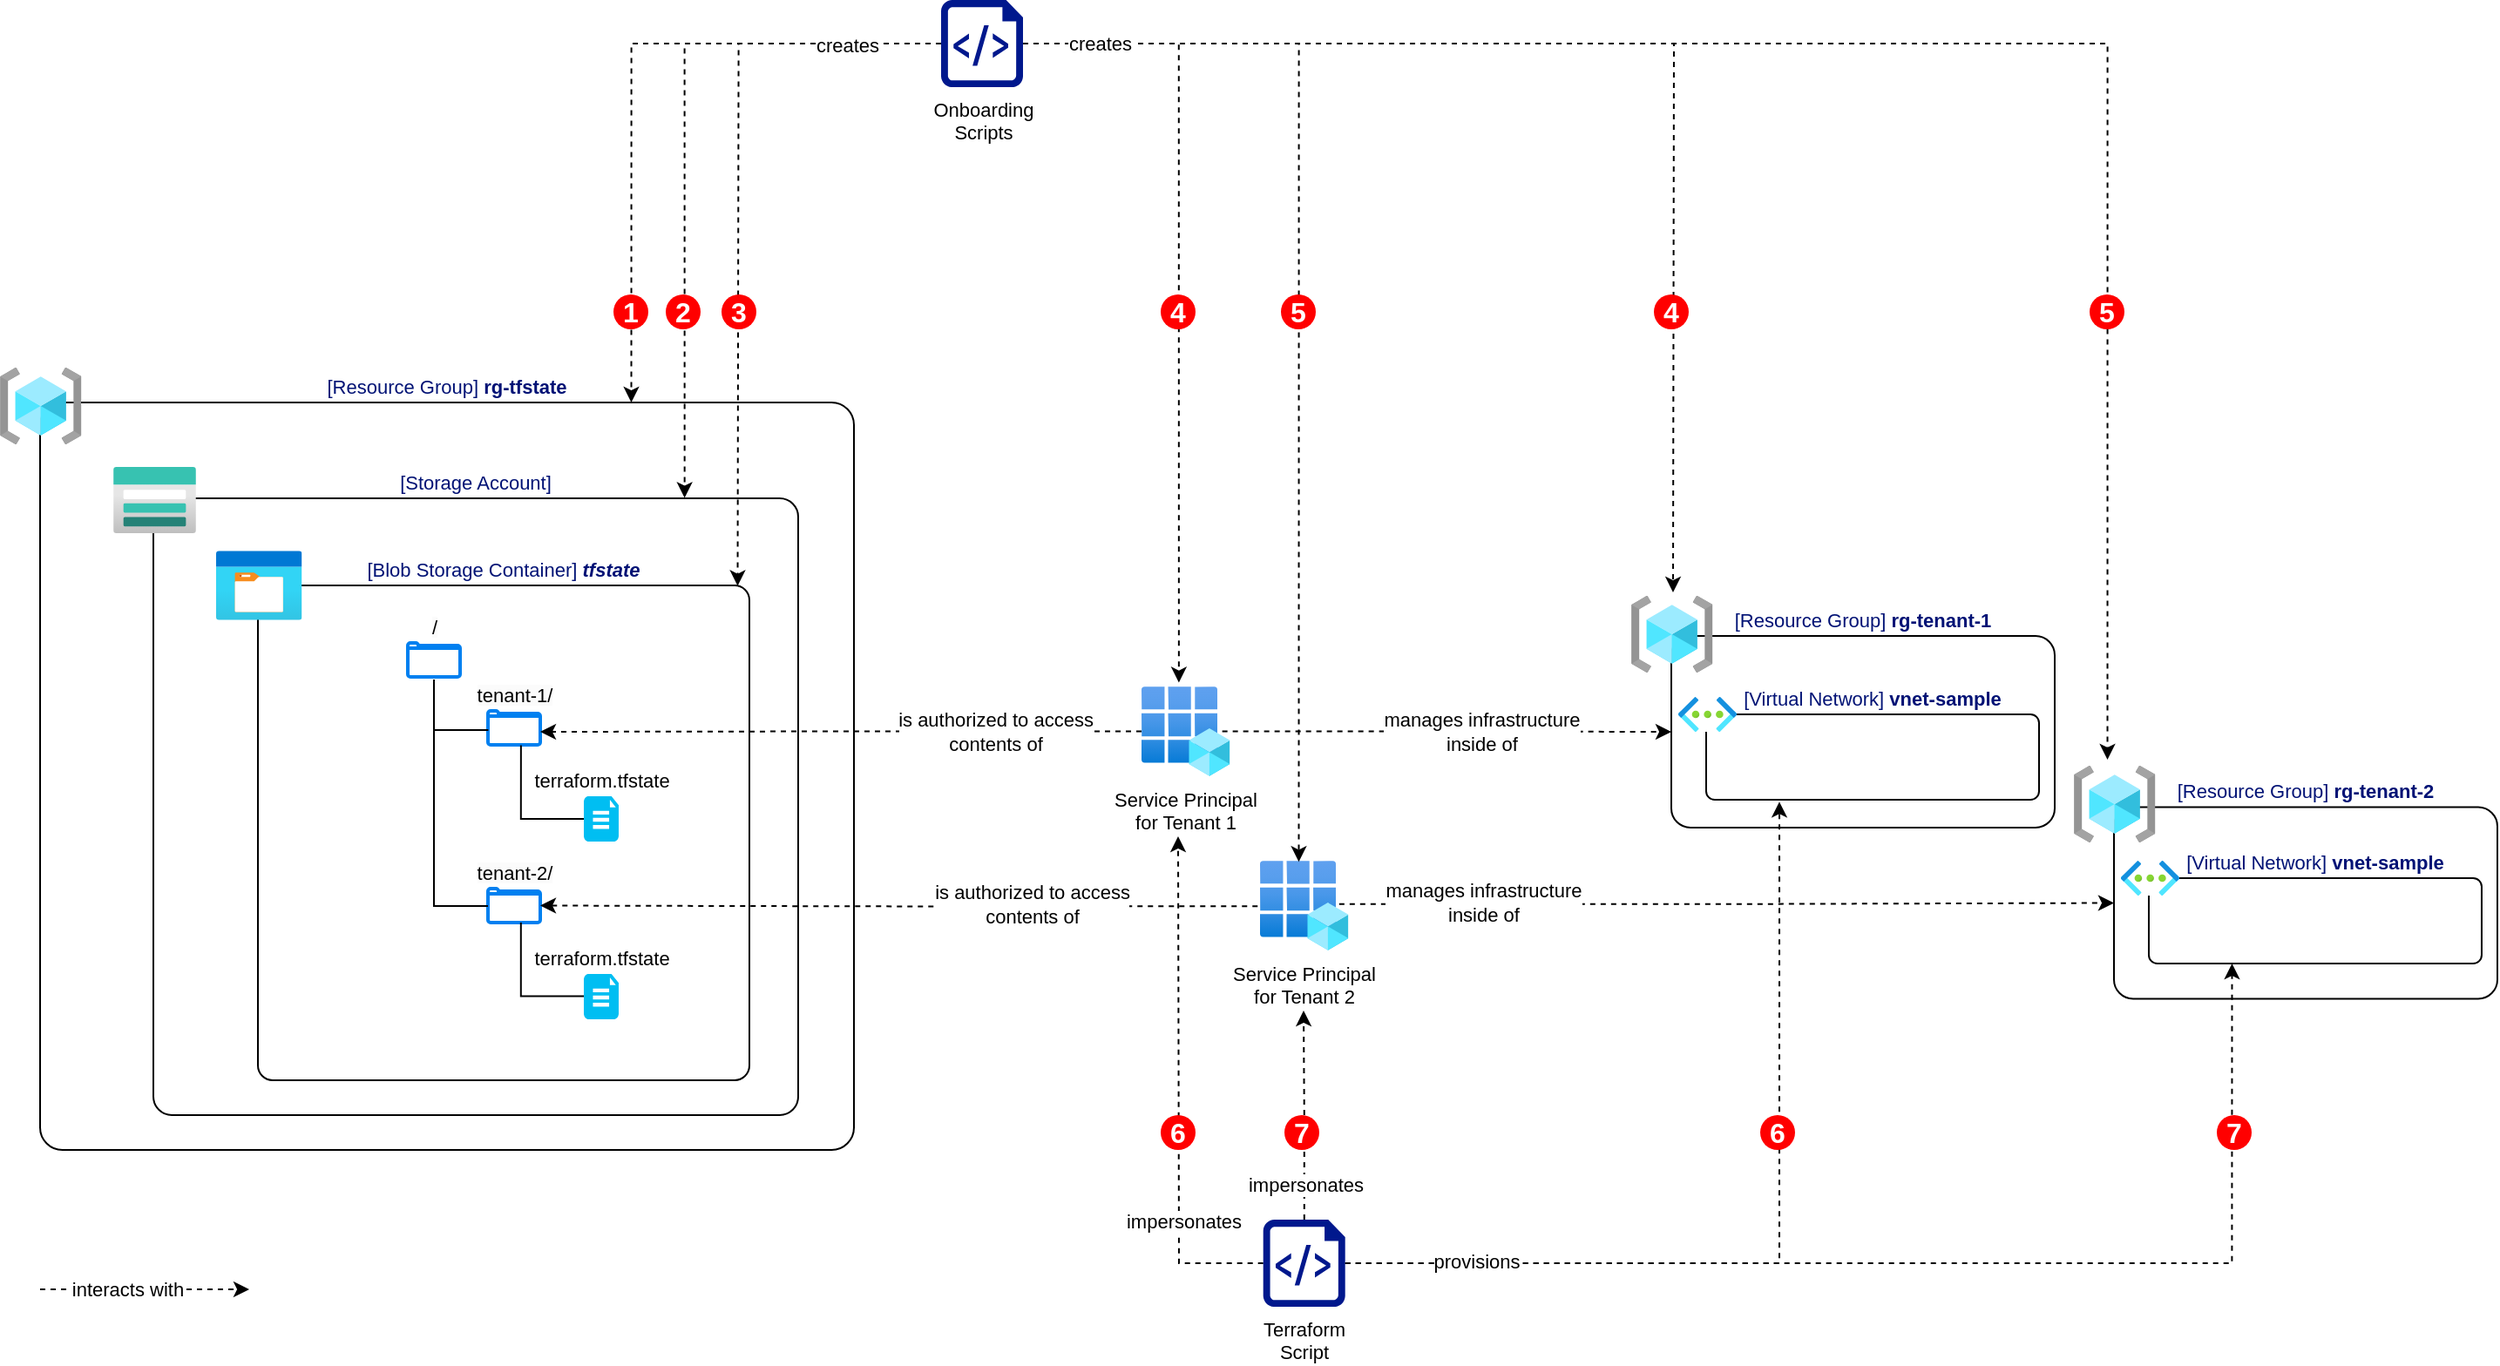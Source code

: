 <mxfile version="24.7.8">
  <diagram name="Diagram" id="D8pQWr4L4pjnIDr_I5-9">
    <mxGraphModel dx="2072" dy="1211" grid="1" gridSize="10" guides="1" tooltips="1" connect="1" arrows="1" fold="1" page="1" pageScale="1" pageWidth="850" pageHeight="1100" math="0" shadow="0">
      <root>
        <mxCell id="EHuBInG1ZAGY9Ou18AHe-0" />
        <mxCell id="EHuBInG1ZAGY9Ou18AHe-1" parent="EHuBInG1ZAGY9Ou18AHe-0" />
        <mxCell id="FxmDVrNTtctOI9COUNSL-10" style="edgeStyle=orthogonalEdgeStyle;rounded=0;orthogonalLoop=1;jettySize=auto;html=1;dashed=1;strokeColor=default;align=center;verticalAlign=middle;fontFamily=Helvetica;fontSize=11;fontColor=default;labelBackgroundColor=default;endArrow=classic;exitX=1;exitY=0.5;exitDx=0;exitDy=0;exitPerimeter=0;entryX=0.412;entryY=-0.08;entryDx=0;entryDy=0;entryPerimeter=0;" edge="1" parent="EHuBInG1ZAGY9Ou18AHe-1" source="HCL168uVD7HzCAb61cff-25" target="HCL168uVD7HzCAb61cff-24">
          <mxGeometry relative="1" as="geometry">
            <mxPoint x="667" y="135" as="sourcePoint" />
            <mxPoint x="1040" y="450" as="targetPoint" />
          </mxGeometry>
        </mxCell>
        <mxCell id="FxmDVrNTtctOI9COUNSL-8" style="edgeStyle=orthogonalEdgeStyle;rounded=0;orthogonalLoop=1;jettySize=auto;html=1;dashed=1;strokeColor=default;align=center;verticalAlign=middle;fontFamily=Helvetica;fontSize=11;fontColor=default;labelBackgroundColor=default;endArrow=classic;exitX=1;exitY=0.5;exitDx=0;exitDy=0;exitPerimeter=0;" edge="1" parent="EHuBInG1ZAGY9Ou18AHe-1" source="HCL168uVD7HzCAb61cff-25">
          <mxGeometry relative="1" as="geometry">
            <mxPoint x="667" y="135" as="sourcePoint" />
            <mxPoint x="1030" y="440" as="targetPoint" />
          </mxGeometry>
        </mxCell>
        <mxCell id="EHuBInG1ZAGY9Ou18AHe-3" value="&lt;font color=&quot;#001275&quot; style=&quot;font-size: 11px;&quot;&gt;&lt;span style=&quot;font-size: 11px;&quot;&gt;[Resource Group] &lt;b&gt;rg-tfstate&lt;/b&gt;&lt;/span&gt;&lt;/font&gt;" style="rounded=1;whiteSpace=wrap;html=1;fillColor=none;fontColor=#ffffff;strokeColor=#000000;labelPosition=center;verticalLabelPosition=top;align=center;verticalAlign=bottom;arcSize=3;fontSize=11;" vertex="1" parent="EHuBInG1ZAGY9Ou18AHe-1">
          <mxGeometry x="93" y="331" width="467" height="429" as="geometry" />
        </mxCell>
        <mxCell id="EHuBInG1ZAGY9Ou18AHe-4" value="&lt;font color=&quot;#001275&quot; style=&quot;font-size: 11px;&quot;&gt;[Storage Account]&lt;/font&gt;" style="rounded=1;whiteSpace=wrap;html=1;fillColor=none;fontColor=#ffffff;strokeColor=#000000;labelPosition=center;verticalLabelPosition=top;align=center;verticalAlign=bottom;arcSize=3;fontFamily=Helvetica;fontSize=11;" vertex="1" parent="EHuBInG1ZAGY9Ou18AHe-1">
          <mxGeometry x="158" y="386" width="370" height="354" as="geometry" />
        </mxCell>
        <mxCell id="EHuBInG1ZAGY9Ou18AHe-5" value="&lt;font color=&quot;#001275&quot; style=&quot;font-size: 11px;&quot;&gt;[Blob Storage Container] &lt;i&gt;&lt;b&gt;tfstate&lt;/b&gt;&lt;/i&gt;&lt;/font&gt;" style="rounded=1;whiteSpace=wrap;html=1;fillColor=none;fontColor=#ffffff;strokeColor=#000000;labelPosition=center;verticalLabelPosition=top;align=center;verticalAlign=bottom;arcSize=3;fontFamily=Helvetica;fontSize=11;" vertex="1" parent="EHuBInG1ZAGY9Ou18AHe-1">
          <mxGeometry x="218" y="436" width="282" height="284" as="geometry" />
        </mxCell>
        <mxCell id="EHuBInG1ZAGY9Ou18AHe-8" value="&lt;font style=&quot;font-size: 11px;&quot;&gt;&lt;font style=&quot;font-size: 11px;&quot;&gt;terraform.tfstate&lt;/font&gt;&lt;br style=&quot;font-size: 11px;&quot;&gt;&lt;/font&gt;" style="verticalLabelPosition=top;html=1;verticalAlign=bottom;align=center;strokeColor=none;fillColor=#00BEF2;shape=mxgraph.azure.file_2;pointerEvents=1;fontSize=11;labelPosition=center;" vertex="1" parent="EHuBInG1ZAGY9Ou18AHe-1">
          <mxGeometry x="405" y="557" width="20" height="26" as="geometry" />
        </mxCell>
        <mxCell id="EHuBInG1ZAGY9Ou18AHe-9" value="" style="image;aspect=fixed;html=1;points=[];align=center;fontSize=11;image=img/lib/azure2/storage/Storage_Accounts.svg;" vertex="1" parent="EHuBInG1ZAGY9Ou18AHe-1">
          <mxGeometry x="135" y="368" width="47.5" height="38" as="geometry" />
        </mxCell>
        <mxCell id="EHuBInG1ZAGY9Ou18AHe-10" value="" style="image;aspect=fixed;html=1;points=[];align=center;fontSize=11;image=img/lib/azure2/general/Storage_Container.svg;" vertex="1" parent="EHuBInG1ZAGY9Ou18AHe-1">
          <mxGeometry x="194" y="416" width="49.23" height="40" as="geometry" />
        </mxCell>
        <mxCell id="EHuBInG1ZAGY9Ou18AHe-11" value="Service Principal &lt;br style=&quot;font-size: 11px;&quot;&gt;for Tenant 1" style="image;aspect=fixed;html=1;points=[];align=center;fontSize=11;image=img/lib/azure2/identity/App_Registrations.svg;" vertex="1" parent="EHuBInG1ZAGY9Ou18AHe-1">
          <mxGeometry x="725" y="494" width="50.69" height="51.5" as="geometry" />
        </mxCell>
        <mxCell id="EHuBInG1ZAGY9Ou18AHe-22" value="&lt;span style=&quot;font-size: 11px; background-color: rgb(251, 251, 251);&quot;&gt;tenant-1/&lt;/span&gt;" style="html=1;verticalLabelPosition=top;align=center;labelBackgroundColor=#ffffff;verticalAlign=bottom;strokeWidth=2;strokeColor=#0080F0;shadow=0;dashed=0;shape=mxgraph.ios7.icons.folder;labelPosition=center;fontSize=11;" vertex="1" parent="EHuBInG1ZAGY9Ou18AHe-1">
          <mxGeometry x="350" y="508" width="30" height="19.5" as="geometry" />
        </mxCell>
        <mxCell id="EHuBInG1ZAGY9Ou18AHe-28" value="" style="image;aspect=fixed;html=1;points=[];align=center;fontSize=11;image=img/lib/azure2/general/Resource_Groups.svg;" vertex="1" parent="EHuBInG1ZAGY9Ou18AHe-1">
          <mxGeometry x="70" y="311" width="46.75" height="44" as="geometry" />
        </mxCell>
        <mxCell id="EHuBInG1ZAGY9Ou18AHe-29" value="&lt;span style=&quot;font-size: 11px; background-color: rgb(251, 251, 251);&quot;&gt;/&lt;/span&gt;" style="html=1;verticalLabelPosition=top;align=center;labelBackgroundColor=#ffffff;verticalAlign=bottom;strokeWidth=2;strokeColor=#0080F0;shadow=0;dashed=0;shape=mxgraph.ios7.icons.folder;labelPosition=center;fontSize=11;" vertex="1" parent="EHuBInG1ZAGY9Ou18AHe-1">
          <mxGeometry x="304" y="469" width="30" height="19.5" as="geometry" />
        </mxCell>
        <mxCell id="EHuBInG1ZAGY9Ou18AHe-30" style="edgeStyle=orthogonalEdgeStyle;rounded=0;orthogonalLoop=1;jettySize=auto;html=1;endArrow=none;endFill=0;entryX=0.005;entryY=0.589;entryDx=0;entryDy=0;entryPerimeter=0;fontSize=11;" edge="1" parent="EHuBInG1ZAGY9Ou18AHe-1" target="EHuBInG1ZAGY9Ou18AHe-22">
          <mxGeometry relative="1" as="geometry">
            <Array as="points">
              <mxPoint x="319" y="519" />
              <mxPoint x="350" y="519" />
            </Array>
            <mxPoint x="350" y="513" as="targetPoint" />
            <mxPoint x="319" y="519" as="sourcePoint" />
          </mxGeometry>
        </mxCell>
        <mxCell id="EHuBInG1ZAGY9Ou18AHe-31" style="edgeStyle=orthogonalEdgeStyle;rounded=0;orthogonalLoop=1;jettySize=auto;html=1;dashed=1;fontSize=11;" edge="1" parent="EHuBInG1ZAGY9Ou18AHe-1" source="EHuBInG1ZAGY9Ou18AHe-11">
          <mxGeometry relative="1" as="geometry">
            <mxPoint x="380" y="520" as="targetPoint" />
          </mxGeometry>
        </mxCell>
        <mxCell id="EHuBInG1ZAGY9Ou18AHe-32" value="is authorized to access&lt;br style=&quot;font-size: 11px;&quot;&gt;contents of" style="edgeLabel;html=1;align=center;verticalAlign=middle;resizable=0;points=[];fontSize=11;" vertex="1" connectable="0" parent="EHuBInG1ZAGY9Ou18AHe-31">
          <mxGeometry x="-0.506" y="1" relative="1" as="geometry">
            <mxPoint x="1" y="-1" as="offset" />
          </mxGeometry>
        </mxCell>
        <mxCell id="HCL168uVD7HzCAb61cff-1" style="edgeStyle=orthogonalEdgeStyle;rounded=0;orthogonalLoop=1;jettySize=auto;html=1;endArrow=none;endFill=0;entryX=0;entryY=0.5;entryDx=0;entryDy=0;entryPerimeter=0;exitX=0.631;exitY=1.062;exitDx=0;exitDy=0;exitPerimeter=0;fontSize=11;" edge="1" parent="EHuBInG1ZAGY9Ou18AHe-1" target="EHuBInG1ZAGY9Ou18AHe-8">
          <mxGeometry relative="1" as="geometry">
            <Array as="points">
              <mxPoint x="369" y="570" />
              <mxPoint x="405" y="570" />
            </Array>
            <mxPoint x="404" y="557" as="targetPoint" />
            <mxPoint x="368.93" y="527.709" as="sourcePoint" />
          </mxGeometry>
        </mxCell>
        <mxCell id="HCL168uVD7HzCAb61cff-3" value="&lt;font style=&quot;font-size: 11px;&quot;&gt;&lt;font style=&quot;font-size: 11px;&quot;&gt;terraform.tfstate&lt;/font&gt;&lt;br style=&quot;font-size: 11px;&quot;&gt;&lt;/font&gt;" style="verticalLabelPosition=top;html=1;verticalAlign=bottom;align=center;strokeColor=none;fillColor=#00BEF2;shape=mxgraph.azure.file_2;pointerEvents=1;fontSize=11;labelPosition=center;" vertex="1" parent="EHuBInG1ZAGY9Ou18AHe-1">
          <mxGeometry x="405" y="659" width="20" height="26" as="geometry" />
        </mxCell>
        <mxCell id="HCL168uVD7HzCAb61cff-4" value="&lt;span style=&quot;font-size: 11px; background-color: rgb(251, 251, 251);&quot;&gt;tenant-2/&lt;/span&gt;" style="html=1;verticalLabelPosition=top;align=center;labelBackgroundColor=#ffffff;verticalAlign=bottom;strokeWidth=2;strokeColor=#0080F0;shadow=0;dashed=0;shape=mxgraph.ios7.icons.folder;labelPosition=center;fontSize=11;" vertex="1" parent="EHuBInG1ZAGY9Ou18AHe-1">
          <mxGeometry x="350" y="610" width="30" height="19.5" as="geometry" />
        </mxCell>
        <mxCell id="HCL168uVD7HzCAb61cff-5" style="edgeStyle=orthogonalEdgeStyle;rounded=0;orthogonalLoop=1;jettySize=auto;html=1;endArrow=none;endFill=0;entryX=0;entryY=0.5;entryDx=0;entryDy=0;entryPerimeter=0;exitX=0.631;exitY=1.062;exitDx=0;exitDy=0;exitPerimeter=0;fontSize=11;" edge="1" parent="EHuBInG1ZAGY9Ou18AHe-1">
          <mxGeometry relative="1" as="geometry">
            <Array as="points">
              <mxPoint x="368.97" y="671.79" />
              <mxPoint x="404.97" y="671.79" />
            </Array>
            <mxPoint x="404.97" y="671.79" as="targetPoint" />
            <mxPoint x="368.9" y="629.499" as="sourcePoint" />
          </mxGeometry>
        </mxCell>
        <mxCell id="HCL168uVD7HzCAb61cff-6" style="edgeStyle=orthogonalEdgeStyle;rounded=0;orthogonalLoop=1;jettySize=auto;html=1;endArrow=none;endFill=0;fontSize=11;" edge="1" parent="EHuBInG1ZAGY9Ou18AHe-1">
          <mxGeometry relative="1" as="geometry">
            <Array as="points">
              <mxPoint x="319" y="620" />
              <mxPoint x="350" y="620" />
            </Array>
            <mxPoint x="350" y="620" as="targetPoint" />
            <mxPoint x="319" y="490" as="sourcePoint" />
          </mxGeometry>
        </mxCell>
        <mxCell id="HCL168uVD7HzCAb61cff-7" value="Service Principal &lt;br style=&quot;font-size: 11px;&quot;&gt;for Tenant 2" style="image;aspect=fixed;html=1;points=[];align=center;fontSize=11;image=img/lib/azure2/identity/App_Registrations.svg;" vertex="1" parent="EHuBInG1ZAGY9Ou18AHe-1">
          <mxGeometry x="793" y="594" width="50.69" height="51.5" as="geometry" />
        </mxCell>
        <mxCell id="HCL168uVD7HzCAb61cff-8" style="edgeStyle=orthogonalEdgeStyle;rounded=0;orthogonalLoop=1;jettySize=auto;html=1;dashed=1;entryX=1;entryY=0.5;entryDx=0;entryDy=0;entryPerimeter=0;exitX=-0.027;exitY=0.508;exitDx=0;exitDy=0;exitPerimeter=0;fontSize=11;" edge="1" parent="EHuBInG1ZAGY9Ou18AHe-1" source="HCL168uVD7HzCAb61cff-7">
          <mxGeometry relative="1" as="geometry">
            <mxPoint x="380" y="619.75" as="targetPoint" />
            <mxPoint x="715" y="477.75" as="sourcePoint" />
          </mxGeometry>
        </mxCell>
        <mxCell id="HCL168uVD7HzCAb61cff-9" value="is authorized to access&lt;br style=&quot;font-size: 11px;&quot;&gt;contents of" style="edgeLabel;html=1;align=center;verticalAlign=middle;resizable=0;points=[];fontSize=11;" vertex="1" connectable="0" parent="HCL168uVD7HzCAb61cff-8">
          <mxGeometry x="-0.506" y="1" relative="1" as="geometry">
            <mxPoint x="-28" y="-2" as="offset" />
          </mxGeometry>
        </mxCell>
        <mxCell id="HCL168uVD7HzCAb61cff-10" value="&lt;font color=&quot;#001275&quot; style=&quot;font-size: 11px;&quot;&gt;&lt;span style=&quot;font-size: 11px;&quot;&gt;[Resource Group] &lt;b&gt;rg-tenant-1&lt;/b&gt;&lt;/span&gt;&lt;/font&gt;" style="rounded=1;whiteSpace=wrap;html=1;labelPosition=center;verticalLabelPosition=top;align=center;verticalAlign=bottom;arcSize=10;fontSize=11;" vertex="1" parent="EHuBInG1ZAGY9Ou18AHe-1">
          <mxGeometry x="1029" y="465" width="220" height="110" as="geometry" />
        </mxCell>
        <mxCell id="HCL168uVD7HzCAb61cff-11" value="&lt;font color=&quot;#001275&quot; style=&quot;font-size: 11px;&quot;&gt;&lt;span style=&quot;font-size: 11px;&quot;&gt;[Resource Group] &lt;b&gt;rg-tenant-2&lt;/b&gt;&lt;/span&gt;&lt;/font&gt;" style="rounded=1;whiteSpace=wrap;html=1;labelPosition=center;verticalLabelPosition=top;align=center;verticalAlign=bottom;arcSize=10;fontSize=11;" vertex="1" parent="EHuBInG1ZAGY9Ou18AHe-1">
          <mxGeometry x="1283" y="563.25" width="220" height="110" as="geometry" />
        </mxCell>
        <mxCell id="HCL168uVD7HzCAb61cff-13" style="edgeStyle=orthogonalEdgeStyle;rounded=0;orthogonalLoop=1;jettySize=auto;html=1;dashed=1;fontSize=11;entryX=0;entryY=0.5;entryDx=0;entryDy=0;exitX=0.914;exitY=0.5;exitDx=0;exitDy=0;exitPerimeter=0;" edge="1" parent="EHuBInG1ZAGY9Ou18AHe-1" source="EHuBInG1ZAGY9Ou18AHe-11" target="HCL168uVD7HzCAb61cff-10">
          <mxGeometry relative="1" as="geometry">
            <mxPoint x="390" y="530" as="targetPoint" />
            <mxPoint x="760" y="530" as="sourcePoint" />
          </mxGeometry>
        </mxCell>
        <mxCell id="HCL168uVD7HzCAb61cff-14" value="manages infrastructure &lt;br&gt;inside of" style="edgeLabel;html=1;align=center;verticalAlign=middle;resizable=0;points=[];fontSize=11;" vertex="1" connectable="0" parent="HCL168uVD7HzCAb61cff-13">
          <mxGeometry x="-0.506" y="1" relative="1" as="geometry">
            <mxPoint x="85" y="1" as="offset" />
          </mxGeometry>
        </mxCell>
        <mxCell id="HCL168uVD7HzCAb61cff-15" style="edgeStyle=orthogonalEdgeStyle;rounded=0;orthogonalLoop=1;jettySize=auto;html=1;dashed=1;fontSize=11;entryX=0;entryY=0.5;entryDx=0;entryDy=0;exitX=0.896;exitY=0.483;exitDx=0;exitDy=0;exitPerimeter=0;" edge="1" parent="EHuBInG1ZAGY9Ou18AHe-1" source="HCL168uVD7HzCAb61cff-7" target="HCL168uVD7HzCAb61cff-11">
          <mxGeometry relative="1" as="geometry">
            <mxPoint x="1040" y="530" as="targetPoint" />
            <mxPoint x="806" y="530" as="sourcePoint" />
          </mxGeometry>
        </mxCell>
        <mxCell id="HCL168uVD7HzCAb61cff-16" value="manages infrastructure &lt;br&gt;inside of" style="edgeLabel;html=1;align=center;verticalAlign=middle;resizable=0;points=[];fontSize=11;" vertex="1" connectable="0" parent="HCL168uVD7HzCAb61cff-15">
          <mxGeometry x="-0.506" y="1" relative="1" as="geometry">
            <mxPoint x="-28" as="offset" />
          </mxGeometry>
        </mxCell>
        <mxCell id="HCL168uVD7HzCAb61cff-18" style="edgeStyle=orthogonalEdgeStyle;rounded=0;orthogonalLoop=1;jettySize=auto;html=1;dashed=1;fontSize=11;" edge="1" parent="EHuBInG1ZAGY9Ou18AHe-1">
          <mxGeometry relative="1" as="geometry">
            <mxPoint x="213" y="840" as="targetPoint" />
            <mxPoint x="93" y="840" as="sourcePoint" />
          </mxGeometry>
        </mxCell>
        <mxCell id="HCL168uVD7HzCAb61cff-21" value="interacts with" style="edgeLabel;html=1;align=center;verticalAlign=middle;resizable=0;points=[];" vertex="1" connectable="0" parent="HCL168uVD7HzCAb61cff-18">
          <mxGeometry x="-0.004" relative="1" as="geometry">
            <mxPoint x="-10" as="offset" />
          </mxGeometry>
        </mxCell>
        <mxCell id="HCL168uVD7HzCAb61cff-23" value="" style="image;aspect=fixed;html=1;points=[];align=center;fontSize=11;image=img/lib/azure2/general/Resource_Groups.svg;" vertex="1" parent="EHuBInG1ZAGY9Ou18AHe-1">
          <mxGeometry x="1006" y="442" width="46.75" height="44" as="geometry" />
        </mxCell>
        <mxCell id="HCL168uVD7HzCAb61cff-24" value="" style="image;aspect=fixed;html=1;points=[];align=center;fontSize=11;image=img/lib/azure2/general/Resource_Groups.svg;" vertex="1" parent="EHuBInG1ZAGY9Ou18AHe-1">
          <mxGeometry x="1260" y="539.5" width="46.75" height="44" as="geometry" />
        </mxCell>
        <mxCell id="HCL168uVD7HzCAb61cff-26" style="edgeStyle=orthogonalEdgeStyle;rounded=0;orthogonalLoop=1;jettySize=auto;html=1;entryX=0.75;entryY=0;entryDx=0;entryDy=0;dashed=1;strokeColor=default;align=center;verticalAlign=middle;fontFamily=Helvetica;fontSize=11;fontColor=default;labelBackgroundColor=default;endArrow=classic;exitX=0;exitY=0.5;exitDx=0;exitDy=0;exitPerimeter=0;" edge="1" parent="EHuBInG1ZAGY9Ou18AHe-1" source="HCL168uVD7HzCAb61cff-25">
          <mxGeometry relative="1" as="geometry">
            <mxPoint x="599" y="125" as="sourcePoint" />
            <mxPoint x="432.25" y="331" as="targetPoint" />
            <Array as="points">
              <mxPoint x="432" y="125" />
            </Array>
          </mxGeometry>
        </mxCell>
        <mxCell id="HCL168uVD7HzCAb61cff-25" value="Onboarding&lt;br&gt;Scripts" style="sketch=0;aspect=fixed;pointerEvents=1;shadow=0;dashed=0;html=1;strokeColor=none;labelPosition=center;verticalLabelPosition=bottom;verticalAlign=top;align=center;fillColor=#00188D;shape=mxgraph.azure.script_file;fontSize=11;" vertex="1" parent="EHuBInG1ZAGY9Ou18AHe-1">
          <mxGeometry x="610" y="100" width="47" height="50" as="geometry" />
        </mxCell>
        <mxCell id="HCL168uVD7HzCAb61cff-27" style="edgeStyle=orthogonalEdgeStyle;rounded=0;orthogonalLoop=1;jettySize=auto;html=1;entryX=0.859;entryY=0.002;entryDx=0;entryDy=0;entryPerimeter=0;exitX=0;exitY=0.5;exitDx=0;exitDy=0;exitPerimeter=0;dashed=1;strokeColor=default;align=center;verticalAlign=middle;fontFamily=Helvetica;fontSize=11;fontColor=default;labelBackgroundColor=default;endArrow=classic;" edge="1" parent="EHuBInG1ZAGY9Ou18AHe-1" source="HCL168uVD7HzCAb61cff-25">
          <mxGeometry relative="1" as="geometry">
            <mxPoint x="606" y="125" as="sourcePoint" />
            <mxPoint x="462.83" y="385.708" as="targetPoint" />
            <Array as="points">
              <mxPoint x="463" y="125" />
            </Array>
          </mxGeometry>
        </mxCell>
        <mxCell id="HCL168uVD7HzCAb61cff-28" style="edgeStyle=orthogonalEdgeStyle;rounded=0;orthogonalLoop=1;jettySize=auto;html=1;entryX=0.969;entryY=0.001;entryDx=0;entryDy=0;entryPerimeter=0;exitX=0;exitY=0.5;exitDx=0;exitDy=0;exitPerimeter=0;dashed=1;strokeColor=default;align=center;verticalAlign=middle;fontFamily=Helvetica;fontSize=11;fontColor=default;labelBackgroundColor=default;endArrow=classic;" edge="1" parent="EHuBInG1ZAGY9Ou18AHe-1" source="HCL168uVD7HzCAb61cff-25">
          <mxGeometry relative="1" as="geometry">
            <mxPoint x="612" y="125" as="sourcePoint" />
            <mxPoint x="493.258" y="436.284" as="targetPoint" />
          </mxGeometry>
        </mxCell>
        <mxCell id="nNCzezevVVFW7x6uGLMF-3" value="creates" style="edgeLabel;html=1;align=center;verticalAlign=middle;resizable=0;points=[];" vertex="1" connectable="0" parent="HCL168uVD7HzCAb61cff-28">
          <mxGeometry x="-0.746" y="1" relative="1" as="geometry">
            <mxPoint as="offset" />
          </mxGeometry>
        </mxCell>
        <mxCell id="HCL168uVD7HzCAb61cff-29" style="edgeStyle=orthogonalEdgeStyle;rounded=0;orthogonalLoop=1;jettySize=auto;html=1;entryX=0.423;entryY=-0.043;entryDx=0;entryDy=0;entryPerimeter=0;dashed=1;strokeColor=default;align=center;verticalAlign=middle;fontFamily=Helvetica;fontSize=11;fontColor=default;labelBackgroundColor=default;endArrow=classic;" edge="1" parent="EHuBInG1ZAGY9Ou18AHe-1" source="HCL168uVD7HzCAb61cff-25" target="EHuBInG1ZAGY9Ou18AHe-11">
          <mxGeometry relative="1" as="geometry" />
        </mxCell>
        <mxCell id="HCL168uVD7HzCAb61cff-30" style="edgeStyle=orthogonalEdgeStyle;rounded=0;orthogonalLoop=1;jettySize=auto;html=1;entryX=0.439;entryY=0.013;entryDx=0;entryDy=0;entryPerimeter=0;dashed=1;strokeColor=default;align=center;verticalAlign=middle;fontFamily=Helvetica;fontSize=11;fontColor=default;labelBackgroundColor=default;endArrow=classic;" edge="1" parent="EHuBInG1ZAGY9Ou18AHe-1" source="HCL168uVD7HzCAb61cff-25" target="HCL168uVD7HzCAb61cff-7">
          <mxGeometry relative="1" as="geometry" />
        </mxCell>
        <mxCell id="nNCzezevVVFW7x6uGLMF-4" value="creates" style="edgeLabel;html=1;align=center;verticalAlign=middle;resizable=0;points=[];" vertex="1" connectable="0" parent="HCL168uVD7HzCAb61cff-30">
          <mxGeometry x="-0.906" relative="1" as="geometry">
            <mxPoint x="14" as="offset" />
          </mxGeometry>
        </mxCell>
        <mxCell id="nNCzezevVVFW7x6uGLMF-0" value="1" style="ellipse;whiteSpace=wrap;html=1;fontStyle=1;labelBackgroundColor=none;fillColor=#FF0000;strokeColor=none;fontColor=#ffffff;fontSize=16;" vertex="1" parent="EHuBInG1ZAGY9Ou18AHe-1">
          <mxGeometry x="422" y="269" width="20" height="20" as="geometry" />
        </mxCell>
        <mxCell id="nNCzezevVVFW7x6uGLMF-1" value="2" style="ellipse;whiteSpace=wrap;html=1;fontStyle=1;labelBackgroundColor=none;fillColor=#FF0000;strokeColor=none;fontColor=#ffffff;fontSize=16;" vertex="1" parent="EHuBInG1ZAGY9Ou18AHe-1">
          <mxGeometry x="452" y="269" width="20" height="20" as="geometry" />
        </mxCell>
        <mxCell id="nNCzezevVVFW7x6uGLMF-2" value="3" style="ellipse;whiteSpace=wrap;html=1;fontStyle=1;labelBackgroundColor=none;fillColor=#FF0000;strokeColor=none;fontColor=#ffffff;fontSize=16;" vertex="1" parent="EHuBInG1ZAGY9Ou18AHe-1">
          <mxGeometry x="484" y="269" width="20" height="20" as="geometry" />
        </mxCell>
        <mxCell id="nNCzezevVVFW7x6uGLMF-5" value="4" style="ellipse;whiteSpace=wrap;html=1;fontStyle=1;labelBackgroundColor=none;fillColor=#FF0000;strokeColor=none;fontColor=#ffffff;fontSize=16;" vertex="1" parent="EHuBInG1ZAGY9Ou18AHe-1">
          <mxGeometry x="736" y="269" width="20" height="20" as="geometry" />
        </mxCell>
        <mxCell id="nNCzezevVVFW7x6uGLMF-7" value="4" style="ellipse;whiteSpace=wrap;html=1;fontStyle=1;labelBackgroundColor=none;fillColor=#FF0000;strokeColor=none;fontColor=#ffffff;fontSize=16;" vertex="1" parent="EHuBInG1ZAGY9Ou18AHe-1">
          <mxGeometry x="1019" y="269" width="20" height="20" as="geometry" />
        </mxCell>
        <mxCell id="nNCzezevVVFW7x6uGLMF-9" style="edgeStyle=orthogonalEdgeStyle;rounded=0;orthogonalLoop=1;jettySize=auto;html=1;dashed=1;strokeColor=default;align=center;verticalAlign=middle;fontFamily=Helvetica;fontSize=11;fontColor=default;labelBackgroundColor=default;endArrow=classic;exitX=0;exitY=0.5;exitDx=0;exitDy=0;exitPerimeter=0;" edge="1" parent="EHuBInG1ZAGY9Ou18AHe-1" source="nNCzezevVVFW7x6uGLMF-8">
          <mxGeometry relative="1" as="geometry">
            <mxPoint x="746" y="580" as="targetPoint" />
            <mxPoint x="818" y="740" as="sourcePoint" />
          </mxGeometry>
        </mxCell>
        <mxCell id="nNCzezevVVFW7x6uGLMF-12" value="&lt;span style=&quot;color: rgba(0, 0, 0, 0); font-family: monospace; font-size: 0px; text-align: start; background-color: rgb(251, 251, 251);&quot;&gt;%3CmxGraphModel%3E%3Croot%3E%3CmxCell%20id%3D%220%22%2F%3E%3CmxCell%20id%3D%221%22%20parent%3D%220%22%2F%3E%3CmxCell%20id%3D%222%22%20value%3D%22impersonates%22%20style%3D%22edgeLabel%3Bhtml%3D1%3Balign%3Dcenter%3BverticalAlign%3Dmiddle%3Bresizable%3D0%3Bpoints%3D%5B%5D%3B%22%20vertex%3D%221%22%20connectable%3D%220%22%20parent%3D%221%22%3E%3CmxGeometry%20x%3D%22819.425%22%20y%3D%22760.664%22%20as%3D%22geometry%22%2F%3E%3C%2FmxCell%3E%3C%2Froot%3E%3C%2FmxGraphModel%3E&lt;/span&gt;" style="edgeLabel;html=1;align=center;verticalAlign=middle;resizable=0;points=[];" vertex="1" connectable="0" parent="nNCzezevVVFW7x6uGLMF-9">
          <mxGeometry x="-0.24" y="-1" relative="1" as="geometry">
            <mxPoint as="offset" />
          </mxGeometry>
        </mxCell>
        <mxCell id="nNCzezevVVFW7x6uGLMF-13" value="impersonates" style="edgeLabel;html=1;align=center;verticalAlign=middle;resizable=0;points=[];" vertex="1" connectable="0" parent="nNCzezevVVFW7x6uGLMF-9">
          <mxGeometry x="-0.059" y="-2" relative="1" as="geometry">
            <mxPoint y="65" as="offset" />
          </mxGeometry>
        </mxCell>
        <mxCell id="nNCzezevVVFW7x6uGLMF-10" style="edgeStyle=orthogonalEdgeStyle;rounded=0;orthogonalLoop=1;jettySize=auto;html=1;dashed=1;strokeColor=default;align=center;verticalAlign=middle;fontFamily=Helvetica;fontSize=11;fontColor=default;labelBackgroundColor=default;endArrow=classic;" edge="1" parent="EHuBInG1ZAGY9Ou18AHe-1" source="nNCzezevVVFW7x6uGLMF-8">
          <mxGeometry relative="1" as="geometry">
            <mxPoint x="818" y="680" as="targetPoint" />
          </mxGeometry>
        </mxCell>
        <mxCell id="nNCzezevVVFW7x6uGLMF-11" value="impersonates" style="edgeLabel;html=1;align=center;verticalAlign=middle;resizable=0;points=[];" vertex="1" connectable="0" parent="nNCzezevVVFW7x6uGLMF-10">
          <mxGeometry x="-0.338" y="-1" relative="1" as="geometry">
            <mxPoint x="-1" y="20" as="offset" />
          </mxGeometry>
        </mxCell>
        <mxCell id="nNCzezevVVFW7x6uGLMF-15" style="edgeStyle=orthogonalEdgeStyle;rounded=0;orthogonalLoop=1;jettySize=auto;html=1;entryX=0.25;entryY=1;entryDx=0;entryDy=0;dashed=1;strokeColor=default;align=center;verticalAlign=middle;fontFamily=Helvetica;fontSize=11;fontColor=default;labelBackgroundColor=default;endArrow=classic;" edge="1" parent="EHuBInG1ZAGY9Ou18AHe-1" source="nNCzezevVVFW7x6uGLMF-8" target="FxmDVrNTtctOI9COUNSL-2">
          <mxGeometry relative="1" as="geometry" />
        </mxCell>
        <mxCell id="nNCzezevVVFW7x6uGLMF-8" value="Terraform&lt;br&gt;Script" style="sketch=0;aspect=fixed;pointerEvents=1;shadow=0;dashed=0;html=1;strokeColor=none;labelPosition=center;verticalLabelPosition=bottom;verticalAlign=top;align=center;fillColor=#00188D;shape=mxgraph.azure.script_file;fontSize=11;" vertex="1" parent="EHuBInG1ZAGY9Ou18AHe-1">
          <mxGeometry x="794.85" y="800" width="47" height="50" as="geometry" />
        </mxCell>
        <mxCell id="nNCzezevVVFW7x6uGLMF-14" style="edgeStyle=orthogonalEdgeStyle;rounded=0;orthogonalLoop=1;jettySize=auto;html=1;entryX=0.22;entryY=1.024;entryDx=0;entryDy=0;dashed=1;strokeColor=default;align=center;verticalAlign=middle;fontFamily=Helvetica;fontSize=11;fontColor=default;labelBackgroundColor=default;endArrow=classic;entryPerimeter=0;" edge="1" parent="EHuBInG1ZAGY9Ou18AHe-1" source="nNCzezevVVFW7x6uGLMF-8" target="nNCzezevVVFW7x6uGLMF-23">
          <mxGeometry relative="1" as="geometry" />
        </mxCell>
        <mxCell id="FxmDVrNTtctOI9COUNSL-7" value="provisions" style="edgeLabel;html=1;align=center;verticalAlign=middle;resizable=0;points=[];" vertex="1" connectable="0" parent="nNCzezevVVFW7x6uGLMF-14">
          <mxGeometry x="-0.708" y="1" relative="1" as="geometry">
            <mxPoint as="offset" />
          </mxGeometry>
        </mxCell>
        <mxCell id="nNCzezevVVFW7x6uGLMF-16" value="6" style="ellipse;whiteSpace=wrap;html=1;fontStyle=1;labelBackgroundColor=none;fillColor=#FF0000;strokeColor=none;fontColor=#ffffff;fontSize=16;" vertex="1" parent="EHuBInG1ZAGY9Ou18AHe-1">
          <mxGeometry x="1080" y="740" width="20" height="20" as="geometry" />
        </mxCell>
        <mxCell id="nNCzezevVVFW7x6uGLMF-20" value="6" style="ellipse;whiteSpace=wrap;html=1;fontStyle=1;labelBackgroundColor=none;fillColor=#FF0000;strokeColor=none;fontColor=#ffffff;fontSize=16;" vertex="1" parent="EHuBInG1ZAGY9Ou18AHe-1">
          <mxGeometry x="736" y="740" width="20" height="20" as="geometry" />
        </mxCell>
        <mxCell id="nNCzezevVVFW7x6uGLMF-23" value="&lt;font color=&quot;#001275&quot;&gt;[Virtual Network] &lt;b&gt;vnet-sample&lt;/b&gt;&lt;/font&gt;" style="rounded=1;whiteSpace=wrap;html=1;labelPosition=center;verticalLabelPosition=top;align=center;verticalAlign=bottom;arcSize=10;fontSize=11;" vertex="1" parent="EHuBInG1ZAGY9Ou18AHe-1">
          <mxGeometry x="1049" y="510" width="191" height="49" as="geometry" />
        </mxCell>
        <mxCell id="FxmDVrNTtctOI9COUNSL-0" value="" style="image;aspect=fixed;html=1;points=[];align=center;fontSize=12;image=img/lib/azure2/networking/Virtual_Networks.svg;imageBackground=default;" vertex="1" parent="EHuBInG1ZAGY9Ou18AHe-1">
          <mxGeometry x="1033.01" y="500" width="33.5" height="20" as="geometry" />
        </mxCell>
        <mxCell id="FxmDVrNTtctOI9COUNSL-2" value="&lt;font color=&quot;#001275&quot;&gt;[Virtual Network] &lt;b&gt;vnet-sample&lt;/b&gt;&lt;/font&gt;" style="rounded=1;whiteSpace=wrap;html=1;labelPosition=center;verticalLabelPosition=top;align=center;verticalAlign=bottom;arcSize=10;fontSize=11;" vertex="1" parent="EHuBInG1ZAGY9Ou18AHe-1">
          <mxGeometry x="1302.99" y="604" width="191" height="49" as="geometry" />
        </mxCell>
        <mxCell id="FxmDVrNTtctOI9COUNSL-3" value="" style="image;aspect=fixed;html=1;points=[];align=center;fontSize=12;image=img/lib/azure2/networking/Virtual_Networks.svg;imageBackground=default;" vertex="1" parent="EHuBInG1ZAGY9Ou18AHe-1">
          <mxGeometry x="1287" y="594" width="33.5" height="20" as="geometry" />
        </mxCell>
        <mxCell id="FxmDVrNTtctOI9COUNSL-4" value="7" style="ellipse;whiteSpace=wrap;html=1;fontStyle=1;labelBackgroundColor=none;fillColor=#FF0000;strokeColor=none;fontColor=#ffffff;fontSize=16;" vertex="1" parent="EHuBInG1ZAGY9Ou18AHe-1">
          <mxGeometry x="807" y="740" width="20" height="20" as="geometry" />
        </mxCell>
        <mxCell id="FxmDVrNTtctOI9COUNSL-5" value="7" style="ellipse;whiteSpace=wrap;html=1;fontStyle=1;labelBackgroundColor=none;fillColor=#FF0000;strokeColor=none;fontColor=#ffffff;fontSize=16;" vertex="1" parent="EHuBInG1ZAGY9Ou18AHe-1">
          <mxGeometry x="1342" y="740" width="20" height="20" as="geometry" />
        </mxCell>
        <mxCell id="FxmDVrNTtctOI9COUNSL-11" value="5" style="ellipse;whiteSpace=wrap;html=1;fontStyle=1;labelBackgroundColor=none;fillColor=#FF0000;strokeColor=none;fontColor=#ffffff;fontSize=16;" vertex="1" parent="EHuBInG1ZAGY9Ou18AHe-1">
          <mxGeometry x="805" y="269" width="20" height="20" as="geometry" />
        </mxCell>
        <mxCell id="FxmDVrNTtctOI9COUNSL-12" value="5" style="ellipse;whiteSpace=wrap;html=1;fontStyle=1;labelBackgroundColor=none;fillColor=#FF0000;strokeColor=none;fontColor=#ffffff;fontSize=16;" vertex="1" parent="EHuBInG1ZAGY9Ou18AHe-1">
          <mxGeometry x="1269" y="269" width="20" height="20" as="geometry" />
        </mxCell>
      </root>
    </mxGraphModel>
  </diagram>
</mxfile>
